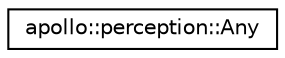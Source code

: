 digraph "Graphical Class Hierarchy"
{
  edge [fontname="Helvetica",fontsize="10",labelfontname="Helvetica",labelfontsize="10"];
  node [fontname="Helvetica",fontsize="10",shape=record];
  rankdir="LR";
  Node1 [label="apollo::perception::Any",height=0.2,width=0.4,color="black", fillcolor="white", style="filled",URL="$classapollo_1_1perception_1_1Any.html"];
}
